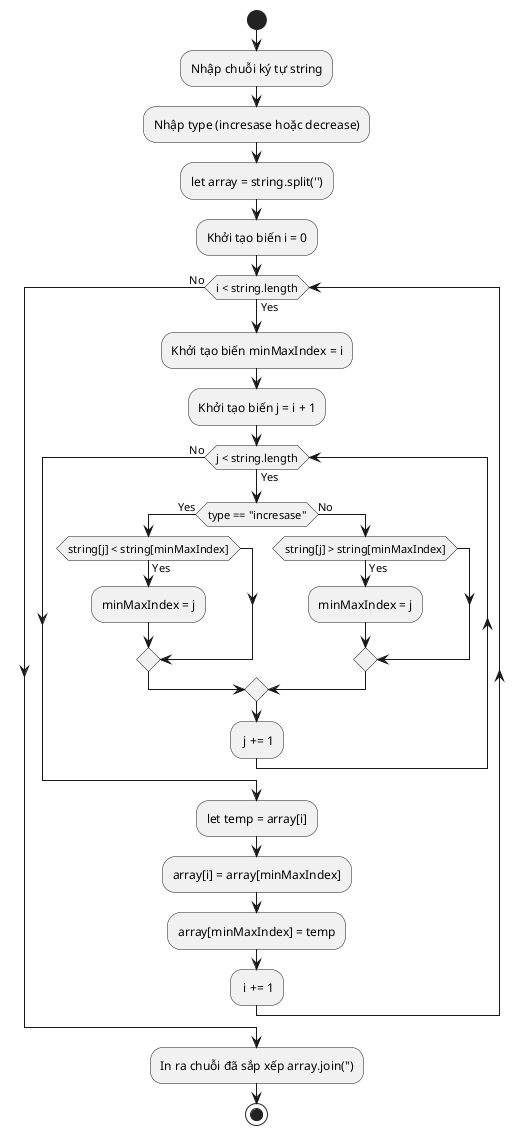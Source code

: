 @startuml 9b
start
:Nhập chuỗi ký tự string;
:Nhập type (incresase hoặc decrease);
:let array = string.split('');
:Khởi tạo biến i = 0;
while (i < string.length) is (Yes)
    :Khởi tạo biến minMaxIndex = i;
    :Khởi tạo biến j = i + 1;
    while (j < string.length) is (Yes)
        if (type == "incresase") then (Yes)
            if (string[j] < string[minMaxIndex]) then (Yes)
                :minMaxIndex = j;
            endif
        else (No)
            if (string[j] > string[minMaxIndex]) then (Yes)
                :minMaxIndex = j;
            endif
        endif
        : j += 1;
    endwhile (No)
    :let temp = array[i];
    :array[i] = array[minMaxIndex];
    :array[minMaxIndex] = temp;
    : i += 1;
endwhile (No)
:In ra chuỗi đã sắp xếp array.join('');
stop
@enduml
